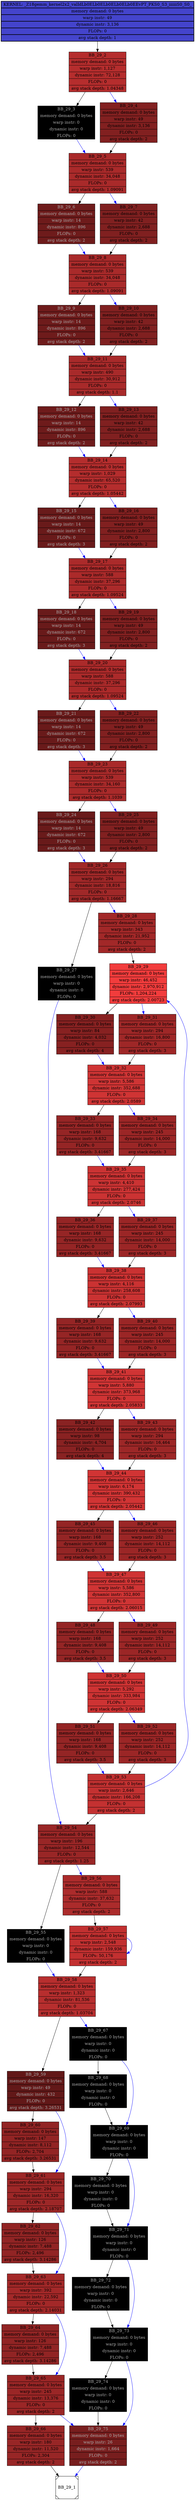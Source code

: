 /*
     kernel:  kernel-name 
*/
digraph {
  // basic blocks

  bb_0 [shape=record,style="bold,filled",fillcolor="#4444cc",label="{ KERNEL: _Z18gemm_kernel2x2_valIdLb0ELb0ELb0ELb0ELb0EEvPT_PKS0_S3_iiiiiiS0_S0_ | memory demand: 0 bytes  | warp instr: 49  | dynamic instr: 3,136  | FLOPs: 0  | avg stack depth: 1 }"];
  bb_1 [shape=Msquare,label="BB_29_1"];
  bb_4 [fillcolor="#b52d2d",style=filled,shape=record,label="{BB_29_2 | memory demand: 0 bytes  | warp instr: 1,127  | dynamic instr: 72,128  | FLOPs: 0  | avg stack depth: 1.04348 }"];
  bb_5 [fillcolor="#000000",style=filled,shape=record,label="{BB_29_3 | memory demand: 0 bytes  | warp instr: 0  | dynamic instr: 0  | FLOPs: 0 }",fontcolor="#aaaaaa"];
  bb_6 [fillcolor="#822020",style=filled,shape=record,label="{BB_29_4 | memory demand: 0 bytes  | warp instr: 49  | dynamic instr: 3,136  | FLOPs: 0  | avg stack depth: 2 }"];
  bb_7 [fillcolor="#a92a2a",style=filled,shape=record,label="{BB_29_5 | memory demand: 0 bytes  | warp instr: 539  | dynamic instr: 34,048  | FLOPs: 0  | avg stack depth: 1.09091 }"];
  bb_8 [fillcolor="#6e1b1b",style=filled,shape=record,label="{BB_29_6 | memory demand: 0 bytes  | warp instr: 14  | dynamic instr: 896  | FLOPs: 0  | avg stack depth: 2 }",fontcolor="#aaaaaa"];
  bb_9 [fillcolor="#802020",style=filled,shape=record,label="{BB_29_7 | memory demand: 0 bytes  | warp instr: 42  | dynamic instr: 2,688  | FLOPs: 0  | avg stack depth: 2 }"];
  bb_10 [fillcolor="#a92a2a",style=filled,shape=record,label="{BB_29_8 | memory demand: 0 bytes  | warp instr: 539  | dynamic instr: 34,048  | FLOPs: 0  | avg stack depth: 1.09091 }"];
  bb_11 [fillcolor="#6e1b1b",style=filled,shape=record,label="{BB_29_9 | memory demand: 0 bytes  | warp instr: 14  | dynamic instr: 896  | FLOPs: 0  | avg stack depth: 2 }",fontcolor="#aaaaaa"];
  bb_12 [fillcolor="#802020",style=filled,shape=record,label="{BB_29_10 | memory demand: 0 bytes  | warp instr: 42  | dynamic instr: 2,688  | FLOPs: 0  | avg stack depth: 2 }"];
  bb_13 [fillcolor="#a82a2a",style=filled,shape=record,label="{BB_29_11 | memory demand: 0 bytes  | warp instr: 490  | dynamic instr: 30,912  | FLOPs: 0  | avg stack depth: 1.1 }"];
  bb_14 [fillcolor="#6e1b1b",style=filled,shape=record,label="{BB_29_12 | memory demand: 0 bytes  | warp instr: 14  | dynamic instr: 896  | FLOPs: 0  | avg stack depth: 2 }",fontcolor="#aaaaaa"];
  bb_15 [fillcolor="#802020",style=filled,shape=record,label="{BB_29_13 | memory demand: 0 bytes  | warp instr: 42  | dynamic instr: 2,688  | FLOPs: 0  | avg stack depth: 2 }"];
  bb_16 [fillcolor="#b42d2d",style=filled,shape=record,label="{BB_29_14 | memory demand: 0 bytes  | warp instr: 1,029  | dynamic instr: 65,520  | FLOPs: 0  | avg stack depth: 1.05442 }"];
  bb_17 [fillcolor="#691a1a",style=filled,shape=record,label="{BB_29_15 | memory demand: 0 bytes  | warp instr: 14  | dynamic instr: 672  | FLOPs: 0  | avg stack depth: 3 }",fontcolor="#aaaaaa"];
  bb_18 [fillcolor="#812020",style=filled,shape=record,label="{BB_29_16 | memory demand: 0 bytes  | warp instr: 49  | dynamic instr: 2,800  | FLOPs: 0  | avg stack depth: 2 }"];
  bb_19 [fillcolor="#ab2a2a",style=filled,shape=record,label="{BB_29_17 | memory demand: 0 bytes  | warp instr: 588  | dynamic instr: 37,296  | FLOPs: 0  | avg stack depth: 1.09524 }"];
  bb_20 [fillcolor="#691a1a",style=filled,shape=record,label="{BB_29_18 | memory demand: 0 bytes  | warp instr: 14  | dynamic instr: 672  | FLOPs: 0  | avg stack depth: 3 }",fontcolor="#aaaaaa"];
  bb_21 [fillcolor="#812020",style=filled,shape=record,label="{BB_29_19 | memory demand: 0 bytes  | warp instr: 49  | dynamic instr: 2,800  | FLOPs: 0  | avg stack depth: 2 }"];
  bb_22 [fillcolor="#ab2a2a",style=filled,shape=record,label="{BB_29_20 | memory demand: 0 bytes  | warp instr: 588  | dynamic instr: 37,296  | FLOPs: 0  | avg stack depth: 1.09524 }"];
  bb_23 [fillcolor="#691a1a",style=filled,shape=record,label="{BB_29_21 | memory demand: 0 bytes  | warp instr: 14  | dynamic instr: 672  | FLOPs: 0  | avg stack depth: 3 }",fontcolor="#aaaaaa"];
  bb_24 [fillcolor="#812020",style=filled,shape=record,label="{BB_29_22 | memory demand: 0 bytes  | warp instr: 49  | dynamic instr: 2,800  | FLOPs: 0  | avg stack depth: 2 }"];
  bb_25 [fillcolor="#a92a2a",style=filled,shape=record,label="{BB_29_23 | memory demand: 0 bytes  | warp instr: 539  | dynamic instr: 34,160  | FLOPs: 0  | avg stack depth: 1.1039 }"];
  bb_26 [fillcolor="#691a1a",style=filled,shape=record,label="{BB_29_24 | memory demand: 0 bytes  | warp instr: 14  | dynamic instr: 672  | FLOPs: 0  | avg stack depth: 3 }",fontcolor="#aaaaaa"];
  bb_27 [fillcolor="#812020",style=filled,shape=record,label="{BB_29_25 | memory demand: 0 bytes  | warp instr: 49  | dynamic instr: 2,800  | FLOPs: 0  | avg stack depth: 2 }"];
  bb_28 [fillcolor="#a02828",style=filled,shape=record,label="{BB_29_26 | memory demand: 0 bytes  | warp instr: 294  | dynamic instr: 18,816  | FLOPs: 0  | avg stack depth: 1.16667 }"];
  bb_29 [fillcolor="#000000",style=filled,shape=record,label="{BB_29_27 | memory demand: 0 bytes  | warp instr: 0  | dynamic instr: 0  | FLOPs: 0 }",fontcolor="#aaaaaa"];
  bb_30 [fillcolor="#a22828",style=filled,shape=record,label="{BB_29_28 | memory demand: 0 bytes  | warp instr: 343  | dynamic instr: 21,952  | FLOPs: 0  | avg stack depth: 2 }"];
  bb_31 [fillcolor="#f23c3c",style=filled,shape=record,label="{BB_29_29 | memory demand: 0 bytes  | warp instr: 46,452  | dynamic instr: 2,970,912  | FLOPs: 1,204,224  | avg stack depth: 2.00723 }"];
  bb_32 [fillcolor="#872121",style=filled,shape=record,label="{BB_29_30 | memory demand: 0 bytes  | warp instr: 84  | dynamic instr: 4,032  | FLOPs: 0  | avg stack depth: 4 }"];
  bb_33 [fillcolor="#9e2727",style=filled,shape=record,label="{BB_29_31 | memory demand: 0 bytes  | warp instr: 294  | dynamic instr: 16,800  | FLOPs: 0  | avg stack depth: 3 }"];
  bb_34 [fillcolor="#cf3434",style=filled,shape=record,label="{BB_29_32 | memory demand: 0 bytes  | warp instr: 5,586  | dynamic instr: 352,688  | FLOPs: 0  | avg stack depth: 2.0589 }"];
  bb_35 [fillcolor="#952525",style=filled,shape=record,label="{BB_29_33 | memory demand: 0 bytes  | warp instr: 168  | dynamic instr: 9,632  | FLOPs: 0  | avg stack depth: 3.41667 }"];
  bb_36 [fillcolor="#9b2626",style=filled,shape=record,label="{BB_29_34 | memory demand: 0 bytes  | warp instr: 245  | dynamic instr: 14,000  | FLOPs: 0  | avg stack depth: 3 }"];
  bb_37 [fillcolor="#cb3333",style=filled,shape=record,label="{BB_29_35 | memory demand: 0 bytes  | warp instr: 4,410  | dynamic instr: 277,424  | FLOPs: 0  | avg stack depth: 2.0746 }"];
  bb_38 [fillcolor="#952525",style=filled,shape=record,label="{BB_29_36 | memory demand: 0 bytes  | warp instr: 168  | dynamic instr: 9,632  | FLOPs: 0  | avg stack depth: 3.41667 }"];
  bb_39 [fillcolor="#9b2626",style=filled,shape=record,label="{BB_29_37 | memory demand: 0 bytes  | warp instr: 245  | dynamic instr: 14,000  | FLOPs: 0  | avg stack depth: 3 }"];
  bb_40 [fillcolor="#ca3232",style=filled,shape=record,label="{BB_29_38 | memory demand: 0 bytes  | warp instr: 4,116  | dynamic instr: 258,608  | FLOPs: 0  | avg stack depth: 2.07993 }"];
  bb_41 [fillcolor="#952525",style=filled,shape=record,label="{BB_29_39 | memory demand: 0 bytes  | warp instr: 168  | dynamic instr: 9,632  | FLOPs: 0  | avg stack depth: 3.41667 }"];
  bb_42 [fillcolor="#9b2626",style=filled,shape=record,label="{BB_29_40 | memory demand: 0 bytes  | warp instr: 245  | dynamic instr: 14,000  | FLOPs: 0  | avg stack depth: 3 }"];
  bb_43 [fillcolor="#d03434",style=filled,shape=record,label="{BB_29_41 | memory demand: 0 bytes  | warp instr: 5,880  | dynamic instr: 373,968  | FLOPs: 0  | avg stack depth: 2.05833 }"];
  bb_44 [fillcolor="#892222",style=filled,shape=record,label="{BB_29_42 | memory demand: 0 bytes  | warp instr: 98  | dynamic instr: 4,704  | FLOPs: 0  | avg stack depth: 4 }"];
  bb_45 [fillcolor="#9d2727",style=filled,shape=record,label="{BB_29_43 | memory demand: 0 bytes  | warp instr: 294  | dynamic instr: 16,464  | FLOPs: 0  | avg stack depth: 3 }"];
  bb_46 [fillcolor="#d13434",style=filled,shape=record,label="{BB_29_44 | memory demand: 0 bytes  | warp instr: 6,174  | dynamic instr: 390,432  | FLOPs: 0  | avg stack depth: 2.05442 }"];
  bb_47 [fillcolor="#942525",style=filled,shape=record,label="{BB_29_45 | memory demand: 0 bytes  | warp instr: 168  | dynamic instr: 9,408  | FLOPs: 0  | avg stack depth: 3.5 }"];
  bb_48 [fillcolor="#9b2626",style=filled,shape=record,label="{BB_29_46 | memory demand: 0 bytes  | warp instr: 252  | dynamic instr: 14,112  | FLOPs: 0  | avg stack depth: 3 }"];
  bb_49 [fillcolor="#cf3434",style=filled,shape=record,label="{BB_29_47 | memory demand: 0 bytes  | warp instr: 5,586  | dynamic instr: 352,800  | FLOPs: 0  | avg stack depth: 2.06015 }"];
  bb_50 [fillcolor="#942525",style=filled,shape=record,label="{BB_29_48 | memory demand: 0 bytes  | warp instr: 168  | dynamic instr: 9,408  | FLOPs: 0  | avg stack depth: 3.5 }"];
  bb_51 [fillcolor="#9b2626",style=filled,shape=record,label="{BB_29_49 | memory demand: 0 bytes  | warp instr: 252  | dynamic instr: 14,112  | FLOPs: 0  | avg stack depth: 3 }"];
  bb_52 [fillcolor="#ce3333",style=filled,shape=record,label="{BB_29_50 | memory demand: 0 bytes  | warp instr: 5,292  | dynamic instr: 333,984  | FLOPs: 0  | avg stack depth: 2.06349 }"];
  bb_53 [fillcolor="#942525",style=filled,shape=record,label="{BB_29_51 | memory demand: 0 bytes  | warp instr: 168  | dynamic instr: 9,408  | FLOPs: 0  | avg stack depth: 3.5 }"];
  bb_54 [fillcolor="#9b2626",style=filled,shape=record,label="{BB_29_52 | memory demand: 0 bytes  | warp instr: 252  | dynamic instr: 14,112  | FLOPs: 0  | avg stack depth: 3 }"];
  bb_55 [fillcolor="#c33131",style=filled,shape=record,label="{BB_29_53 | memory demand: 0 bytes  | warp instr: 2,646  | dynamic instr: 166,208  | FLOPs: 0  | avg stack depth: 2 }"];
  bb_56 [fillcolor="#992626",style=filled,shape=record,label="{BB_29_54 | memory demand: 0 bytes  | warp instr: 196  | dynamic instr: 12,544  | FLOPs: 0  | avg stack depth: 1.25 }"];
  bb_57 [fillcolor="#000000",style=filled,shape=record,label="{BB_29_55 | memory demand: 0 bytes  | warp instr: 0  | dynamic instr: 0  | FLOPs: 0 }",fontcolor="#aaaaaa"];
  bb_58 [fillcolor="#ab2b2b",style=filled,shape=record,label="{BB_29_56 | memory demand: 0 bytes  | warp instr: 588  | dynamic instr: 37,632  | FLOPs: 0  | avg stack depth: 2 }"];
  bb_59 [fillcolor="#c23030",style=filled,shape=record,label="{BB_29_57 | memory demand: 0 bytes  | warp instr: 2,548  | dynamic instr: 159,936  | FLOPs: 50,176  | avg stack depth: 2 }"];
  bb_60 [fillcolor="#b72e2e",style=filled,shape=record,label="{BB_29_58 | memory demand: 0 bytes  | warp instr: 1,323  | dynamic instr: 81,536  | FLOPs: 0  | avg stack depth: 1.03704 }"];
  bb_61 [fillcolor="#621818",style=filled,shape=record,label="{BB_29_59 | memory demand: 0 bytes  | warp instr: 49  | dynamic instr: 432  | FLOPs: 0  | avg stack depth: 3.26531 }",fontcolor="#aaaaaa"];
  bb_62 [fillcolor="#922424",style=filled,shape=record,label="{BB_29_60 | memory demand: 0 bytes  | warp instr: 147  | dynamic instr: 8,112  | FLOPs: 2,704  | avg stack depth: 3.26531 }"];
  bb_63 [fillcolor="#9d2727",style=filled,shape=record,label="{BB_29_61 | memory demand: 0 bytes  | warp instr: 294  | dynamic instr: 16,320  | FLOPs: 0  | avg stack depth: 2.18707 }"];
  bb_64 [fillcolor="#912424",style=filled,shape=record,label="{BB_29_62 | memory demand: 0 bytes  | warp instr: 126  | dynamic instr: 7,488  | FLOPs: 2,496  | avg stack depth: 3.14286 }"];
  bb_65 [fillcolor="#a32828",style=filled,shape=record,label="{BB_29_63 | memory demand: 0 bytes  | warp instr: 392  | dynamic instr: 22,592  | FLOPs: 0  | avg stack depth: 2.14031 }"];
  bb_66 [fillcolor="#912424",style=filled,shape=record,label="{BB_29_64 | memory demand: 0 bytes  | warp instr: 126  | dynamic instr: 7,488  | FLOPs: 2,496  | avg stack depth: 3.14286 }"];
  bb_67 [fillcolor="#9a2626",style=filled,shape=record,label="{BB_29_65 | memory demand: 0 bytes  | warp instr: 245  | dynamic instr: 13,376  | FLOPs: 0  | avg stack depth: 2 }"];
  bb_68 [fillcolor="#982626",style=filled,shape=record,label="{BB_29_66 | memory demand: 0 bytes  | warp instr: 180  | dynamic instr: 11,520  | FLOPs: 2,304  | avg stack depth: 2 }"];
  bb_69 [fillcolor="#000000",style=filled,shape=record,label="{BB_29_67 | memory demand: 0 bytes  | warp instr: 0  | dynamic instr: 0  | FLOPs: 0 }",fontcolor="#aaaaaa"];
  bb_70 [fillcolor="#000000",style=filled,shape=record,label="{BB_29_68 | memory demand: 0 bytes  | warp instr: 0  | dynamic instr: 0  | FLOPs: 0 }",fontcolor="#aaaaaa"];
  bb_71 [fillcolor="#000000",style=filled,shape=record,label="{BB_29_69 | memory demand: 0 bytes  | warp instr: 0  | dynamic instr: 0  | FLOPs: 0 }",fontcolor="#aaaaaa"];
  bb_72 [fillcolor="#000000",style=filled,shape=record,label="{BB_29_70 | memory demand: 0 bytes  | warp instr: 0  | dynamic instr: 0  | FLOPs: 0 }",fontcolor="#aaaaaa"];
  bb_73 [fillcolor="#000000",style=filled,shape=record,label="{BB_29_71 | memory demand: 0 bytes  | warp instr: 0  | dynamic instr: 0  | FLOPs: 0 }",fontcolor="#aaaaaa"];
  bb_74 [fillcolor="#000000",style=filled,shape=record,label="{BB_29_72 | memory demand: 0 bytes  | warp instr: 0  | dynamic instr: 0  | FLOPs: 0 }",fontcolor="#aaaaaa"];
  bb_75 [fillcolor="#000000",style=filled,shape=record,label="{BB_29_73 | memory demand: 0 bytes  | warp instr: 0  | dynamic instr: 0  | FLOPs: 0 }",fontcolor="#aaaaaa"];
  bb_76 [fillcolor="#000000",style=filled,shape=record,label="{BB_29_74 | memory demand: 0 bytes  | warp instr: 0  | dynamic instr: 0  | FLOPs: 0 }",fontcolor="#aaaaaa"];
  bb_77 [fillcolor="#781e1e",style=filled,shape=record,label="{BB_29_75 | memory demand: 0 bytes  | warp instr: 26  | dynamic instr: 1,664  | FLOPs: 0  | avg stack depth: 2 }",fontcolor="#aaaaaa"];


  // edges

  bb_0 -> bb_4 ;
  bb_4 -> bb_5 ;
  bb_6 -> bb_7 ;
  bb_7 -> bb_8 ;
  bb_9 -> bb_10 ;
  bb_10 -> bb_11 ;
  bb_12 -> bb_13 ;
  bb_13 -> bb_14 ;
  bb_15 -> bb_16 ;
  bb_16 -> bb_17 ;
  bb_18 -> bb_19 ;
  bb_19 -> bb_20 ;
  bb_21 -> bb_22 ;
  bb_22 -> bb_23 ;
  bb_24 -> bb_25 ;
  bb_25 -> bb_26 ;
  bb_27 -> bb_28 ;
  bb_28 -> bb_29 ;
  bb_30 -> bb_31 ;
  bb_31 -> bb_32 ;
  bb_33 -> bb_34 ;
  bb_34 -> bb_35 ;
  bb_36 -> bb_37 ;
  bb_37 -> bb_38 ;
  bb_39 -> bb_40 ;
  bb_40 -> bb_41 ;
  bb_42 -> bb_43 ;
  bb_43 -> bb_44 ;
  bb_45 -> bb_46 ;
  bb_46 -> bb_47 ;
  bb_48 -> bb_49 ;
  bb_49 -> bb_50 ;
  bb_51 -> bb_52 ;
  bb_52 -> bb_53 ;
  bb_54 -> bb_55 ;
  bb_55 -> bb_56 ;
  bb_56 -> bb_57 ;
  bb_58 -> bb_59 ;
  bb_59 -> bb_60 ;
  bb_60 -> bb_61 ;
  bb_61 -> bb_62 ;
  bb_62 -> bb_63 ;
  bb_63 -> bb_64 ;
  bb_64 -> bb_65 ;
  bb_65 -> bb_66 ;
  bb_66 -> bb_67 ;
  bb_67 -> bb_68 ;
  bb_68 -> bb_1 ;
  bb_69 -> bb_70 ;
  bb_70 -> bb_71 ;
  bb_71 -> bb_72 ;
  bb_72 -> bb_73 ;
  bb_73 -> bb_74 ;
  bb_74 -> bb_75 ;
  bb_75 -> bb_76 ;
  bb_76 -> bb_77 ;
  bb_77 -> bb_1 [color=blue];
  bb_4 -> bb_6 [color=blue];
  bb_5 -> bb_7 [color=blue];
  bb_7 -> bb_9 [color=blue];
  bb_8 -> bb_10 [color=blue];
  bb_10 -> bb_12 [color=blue];
  bb_11 -> bb_13 [color=blue];
  bb_13 -> bb_15 [color=blue];
  bb_14 -> bb_16 [color=blue];
  bb_16 -> bb_18 [color=blue];
  bb_17 -> bb_19 [color=blue];
  bb_19 -> bb_21 [color=blue];
  bb_20 -> bb_22 [color=blue];
  bb_22 -> bb_24 [color=blue];
  bb_23 -> bb_25 [color=blue];
  bb_25 -> bb_27 [color=blue];
  bb_26 -> bb_28 [color=blue];
  bb_28 -> bb_30 [color=blue];
  bb_29 -> bb_56 [color=blue];
  bb_31 -> bb_33 [color=blue];
  bb_32 -> bb_34 [color=blue];
  bb_34 -> bb_36 [color=blue];
  bb_35 -> bb_37 [color=blue];
  bb_37 -> bb_39 [color=blue];
  bb_38 -> bb_40 [color=blue];
  bb_40 -> bb_42 [color=blue];
  bb_41 -> bb_43 [color=blue];
  bb_43 -> bb_45 [color=blue];
  bb_44 -> bb_46 [color=blue];
  bb_46 -> bb_48 [color=blue];
  bb_47 -> bb_49 [color=blue];
  bb_49 -> bb_51 [color=blue];
  bb_50 -> bb_52 [color=blue];
  bb_52 -> bb_54 [color=blue];
  bb_53 -> bb_55 [color=blue];
  bb_55 -> bb_31 [color=blue];
  bb_56 -> bb_58 [color=blue];
  bb_57 -> bb_60 [color=blue];
  bb_59 -> bb_59 [color=blue];
  bb_60 -> bb_69 [color=blue];
  bb_61 -> bb_63 [color=blue];
  bb_63 -> bb_65 [color=blue];
  bb_65 -> bb_67 [color=blue];
  bb_67 -> bb_77 [color=blue];
  bb_69 -> bb_71 [color=blue];
  bb_71 -> bb_73 [color=blue];
  bb_73 -> bb_75 [color=blue];
  bb_75 -> bb_77 [color=blue];
}
